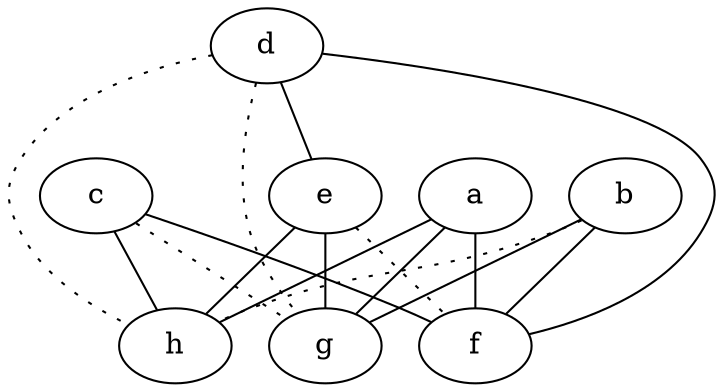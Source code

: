 graph {
a -- f;
a -- g;
a -- h;
b -- f;
b -- g;
b -- h [style=dotted];
c -- f;
c -- g [style=dotted];
c -- h;
d -- e;
d -- f;
d -- g [style=dotted];
d -- h [style=dotted];
e -- f [style=dotted];
e -- g;
e -- h;
}
